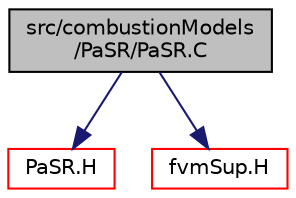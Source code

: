 digraph "src/combustionModels/PaSR/PaSR.C"
{
  bgcolor="transparent";
  edge [fontname="Helvetica",fontsize="10",labelfontname="Helvetica",labelfontsize="10"];
  node [fontname="Helvetica",fontsize="10",shape=record];
  Node1 [label="src/combustionModels\l/PaSR/PaSR.C",height=0.2,width=0.4,color="black", fillcolor="grey75", style="filled", fontcolor="black"];
  Node1 -> Node2 [color="midnightblue",fontsize="10",style="solid",fontname="Helvetica"];
  Node2 [label="PaSR.H",height=0.2,width=0.4,color="red",URL="$a04803.html"];
  Node1 -> Node3 [color="midnightblue",fontsize="10",style="solid",fontname="Helvetica"];
  Node3 [label="fvmSup.H",height=0.2,width=0.4,color="red",URL="$a05903.html",tooltip="Calculate the matrix for implicit and explicit sources. "];
}
